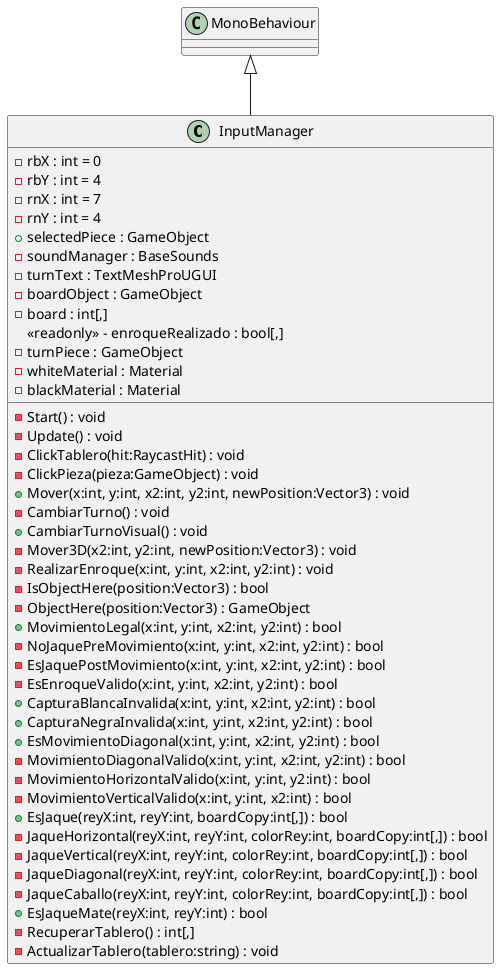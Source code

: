 @startuml
class InputManager {
    - rbX : int = 0
    - rbY : int = 4
    - rnX : int = 7
    - rnY : int = 4
    + selectedPiece : GameObject
    - soundManager : BaseSounds
    - turnText : TextMeshProUGUI
    - boardObject : GameObject
    - board : int[,]
    <<readonly>> - enroqueRealizado : bool[,]
    - turnPiece : GameObject
    - whiteMaterial : Material
    - blackMaterial : Material
    - Start() : void
    - Update() : void
    - ClickTablero(hit:RaycastHit) : void
    - ClickPieza(pieza:GameObject) : void
    + Mover(x:int, y:int, x2:int, y2:int, newPosition:Vector3) : void
    - CambiarTurno() : void
    + CambiarTurnoVisual() : void
    - Mover3D(x2:int, y2:int, newPosition:Vector3) : void
    - RealizarEnroque(x:int, y:int, x2:int, y2:int) : void
    - IsObjectHere(position:Vector3) : bool
    - ObjectHere(position:Vector3) : GameObject
    + MovimientoLegal(x:int, y:int, x2:int, y2:int) : bool
    - NoJaquePreMovimiento(x:int, y:int, x2:int, y2:int) : bool
    - EsJaquePostMovimiento(x:int, y:int, x2:int, y2:int) : bool
    - EsEnroqueValido(x:int, y:int, x2:int, y2:int) : bool
    + CapturaBlancaInvalida(x:int, y:int, x2:int, y2:int) : bool
    + CapturaNegraInvalida(x:int, y:int, x2:int, y2:int) : bool
    + EsMovimientoDiagonal(x:int, y:int, x2:int, y2:int) : bool
    - MovimientoDiagonalValido(x:int, y:int, x2:int, y2:int) : bool
    - MovimientoHorizontalValido(x:int, y:int, y2:int) : bool
    - MovimientoVerticalValido(x:int, y:int, x2:int) : bool
    + EsJaque(reyX:int, reyY:int, boardCopy:int[,]) : bool
    - JaqueHorizontal(reyX:int, reyY:int, colorRey:int, boardCopy:int[,]) : bool
    - JaqueVertical(reyX:int, reyY:int, colorRey:int, boardCopy:int[,]) : bool
    - JaqueDiagonal(reyX:int, reyY:int, colorRey:int, boardCopy:int[,]) : bool
    - JaqueCaballo(reyX:int, reyY:int, colorRey:int, boardCopy:int[,]) : bool
    + EsJaqueMate(reyX:int, reyY:int) : bool
    - RecuperarTablero() : int[,]
    - ActualizarTablero(tablero:string) : void
}
MonoBehaviour <|-- InputManager
@enduml
